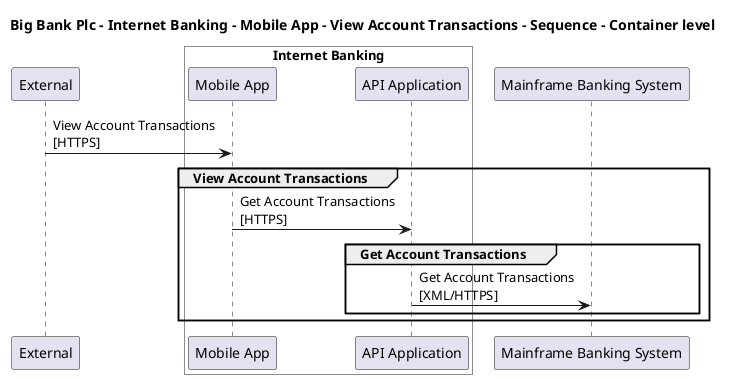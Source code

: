 @startuml

title Big Bank Plc - Internet Banking - Mobile App - View Account Transactions - Sequence - Container level

participant "External" as C4InterFlow.SoftwareSystems.ExternalSystem

box "Internet Banking" #White
    participant "Mobile App" as BigBankPlc.SoftwareSystems.InternetBanking.Containers.MobileApp
    participant "API Application" as BigBankPlc.SoftwareSystems.InternetBanking.Containers.APIApplication
end box

participant "Mainframe Banking System" as BigBankPlc.SoftwareSystems.MainframeBankingSystem

C4InterFlow.SoftwareSystems.ExternalSystem -> BigBankPlc.SoftwareSystems.InternetBanking.Containers.MobileApp : View Account Transactions\n[HTTPS]
group View Account Transactions
BigBankPlc.SoftwareSystems.InternetBanking.Containers.MobileApp -> BigBankPlc.SoftwareSystems.InternetBanking.Containers.APIApplication : Get Account Transactions\n[HTTPS]
group Get Account Transactions
BigBankPlc.SoftwareSystems.InternetBanking.Containers.APIApplication -> BigBankPlc.SoftwareSystems.MainframeBankingSystem : Get Account Transactions\n[XML/HTTPS]
end
end


@enduml
